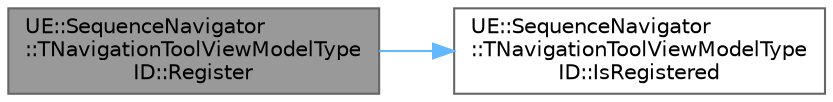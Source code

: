 digraph "UE::SequenceNavigator::TNavigationToolViewModelTypeID::Register"
{
 // INTERACTIVE_SVG=YES
 // LATEX_PDF_SIZE
  bgcolor="transparent";
  edge [fontname=Helvetica,fontsize=10,labelfontname=Helvetica,labelfontsize=10];
  node [fontname=Helvetica,fontsize=10,shape=box,height=0.2,width=0.4];
  rankdir="LR";
  Node1 [id="Node000001",label="UE::SequenceNavigator\l::TNavigationToolViewModelType\lID::Register",height=0.2,width=0.4,color="gray40", fillcolor="grey60", style="filled", fontcolor="black",tooltip=" "];
  Node1 -> Node2 [id="edge1_Node000001_Node000002",color="steelblue1",style="solid",tooltip=" "];
  Node2 [id="Node000002",label="UE::SequenceNavigator\l::TNavigationToolViewModelType\lID::IsRegistered",height=0.2,width=0.4,color="grey40", fillcolor="white", style="filled",URL="$d9/d25/structUE_1_1SequenceNavigator_1_1TNavigationToolViewModelTypeID.html#a1abad7a9985c74bb069390b03c849e3c",tooltip=" "];
}
